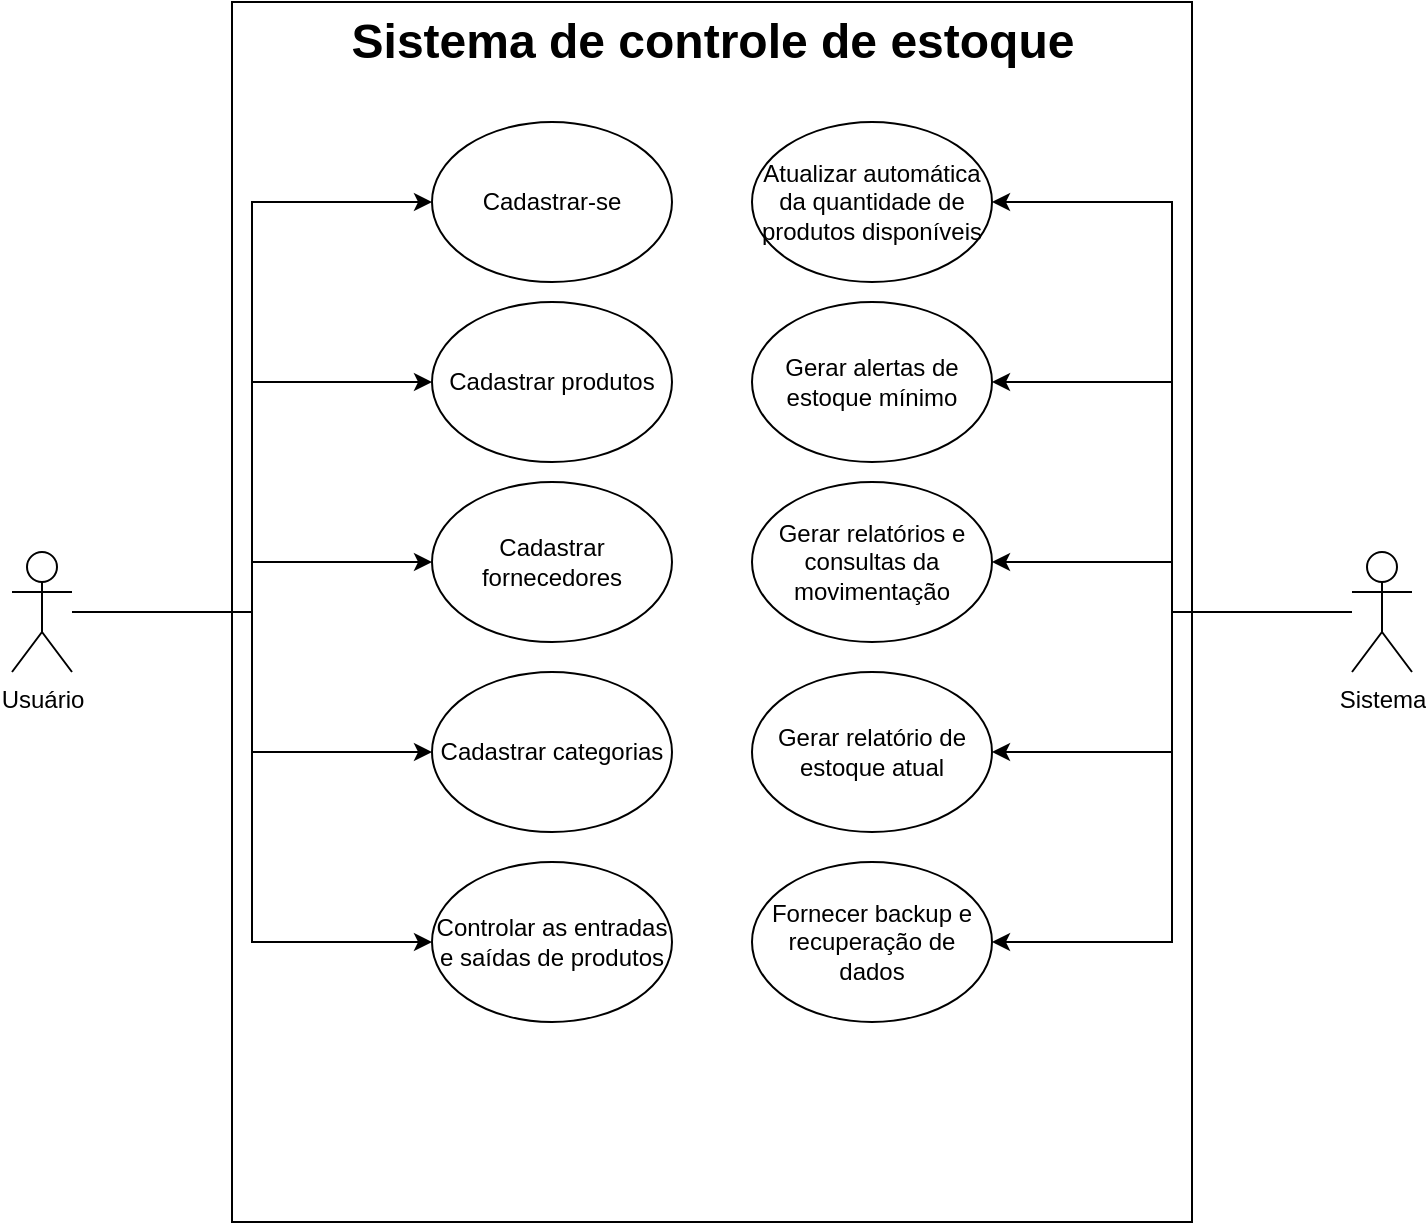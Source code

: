 <mxfile version="27.0.9">
  <diagram name="Página-1" id="z_fpFyYNm9YHtEuhNnv4">
    <mxGraphModel dx="1364" dy="656" grid="1" gridSize="10" guides="1" tooltips="1" connect="1" arrows="1" fold="1" page="1" pageScale="1" pageWidth="827" pageHeight="1169" math="0" shadow="0">
      <root>
        <mxCell id="0" />
        <mxCell id="1" parent="0" />
        <mxCell id="ke7lT3OouCT4yMKoHcO6-1" value="" style="rounded=0;whiteSpace=wrap;html=1;" vertex="1" parent="1">
          <mxGeometry x="160" y="50" width="480" height="610" as="geometry" />
        </mxCell>
        <mxCell id="ke7lT3OouCT4yMKoHcO6-2" value="Sistema de controle de estoque" style="text;strokeColor=none;fillColor=none;html=1;fontSize=24;fontStyle=1;verticalAlign=middle;align=center;" vertex="1" parent="1">
          <mxGeometry x="207" y="50" width="386" height="40" as="geometry" />
        </mxCell>
        <mxCell id="ke7lT3OouCT4yMKoHcO6-3" style="edgeStyle=orthogonalEdgeStyle;rounded=0;orthogonalLoop=1;jettySize=auto;html=1;entryX=0;entryY=0.5;entryDx=0;entryDy=0;" edge="1" parent="1" source="ke7lT3OouCT4yMKoHcO6-8" target="ke7lT3OouCT4yMKoHcO6-19">
          <mxGeometry relative="1" as="geometry" />
        </mxCell>
        <mxCell id="ke7lT3OouCT4yMKoHcO6-4" style="edgeStyle=orthogonalEdgeStyle;rounded=0;orthogonalLoop=1;jettySize=auto;html=1;entryX=0;entryY=0.5;entryDx=0;entryDy=0;" edge="1" parent="1" source="ke7lT3OouCT4yMKoHcO6-8" target="ke7lT3OouCT4yMKoHcO6-20">
          <mxGeometry relative="1" as="geometry" />
        </mxCell>
        <mxCell id="ke7lT3OouCT4yMKoHcO6-5" style="edgeStyle=orthogonalEdgeStyle;rounded=0;orthogonalLoop=1;jettySize=auto;html=1;" edge="1" parent="1" source="ke7lT3OouCT4yMKoHcO6-8" target="ke7lT3OouCT4yMKoHcO6-21">
          <mxGeometry relative="1" as="geometry" />
        </mxCell>
        <mxCell id="ke7lT3OouCT4yMKoHcO6-6" style="edgeStyle=orthogonalEdgeStyle;rounded=0;orthogonalLoop=1;jettySize=auto;html=1;entryX=0;entryY=0.5;entryDx=0;entryDy=0;" edge="1" parent="1" source="ke7lT3OouCT4yMKoHcO6-8" target="ke7lT3OouCT4yMKoHcO6-22">
          <mxGeometry relative="1" as="geometry" />
        </mxCell>
        <mxCell id="ke7lT3OouCT4yMKoHcO6-7" style="edgeStyle=orthogonalEdgeStyle;rounded=0;orthogonalLoop=1;jettySize=auto;html=1;entryX=0;entryY=0.5;entryDx=0;entryDy=0;" edge="1" parent="1" source="ke7lT3OouCT4yMKoHcO6-8" target="ke7lT3OouCT4yMKoHcO6-23">
          <mxGeometry relative="1" as="geometry" />
        </mxCell>
        <mxCell id="ke7lT3OouCT4yMKoHcO6-8" value="Usuário" style="shape=umlActor;verticalLabelPosition=bottom;verticalAlign=top;html=1;outlineConnect=0;" vertex="1" parent="1">
          <mxGeometry x="50" y="325" width="30" height="60" as="geometry" />
        </mxCell>
        <mxCell id="ke7lT3OouCT4yMKoHcO6-9" style="edgeStyle=orthogonalEdgeStyle;rounded=0;orthogonalLoop=1;jettySize=auto;html=1;entryX=1;entryY=0.5;entryDx=0;entryDy=0;" edge="1" parent="1" source="ke7lT3OouCT4yMKoHcO6-18" target="ke7lT3OouCT4yMKoHcO6-24">
          <mxGeometry relative="1" as="geometry" />
        </mxCell>
        <mxCell id="ke7lT3OouCT4yMKoHcO6-10" style="edgeStyle=orthogonalEdgeStyle;rounded=0;orthogonalLoop=1;jettySize=auto;html=1;entryX=1;entryY=0.5;entryDx=0;entryDy=0;" edge="1" parent="1" source="ke7lT3OouCT4yMKoHcO6-18" target="ke7lT3OouCT4yMKoHcO6-25">
          <mxGeometry relative="1" as="geometry" />
        </mxCell>
        <mxCell id="ke7lT3OouCT4yMKoHcO6-11" style="edgeStyle=orthogonalEdgeStyle;rounded=0;orthogonalLoop=1;jettySize=auto;html=1;" edge="1" parent="1" source="ke7lT3OouCT4yMKoHcO6-18" target="ke7lT3OouCT4yMKoHcO6-26">
          <mxGeometry relative="1" as="geometry" />
        </mxCell>
        <mxCell id="ke7lT3OouCT4yMKoHcO6-12" style="edgeStyle=orthogonalEdgeStyle;rounded=0;orthogonalLoop=1;jettySize=auto;html=1;entryX=1;entryY=0.5;entryDx=0;entryDy=0;" edge="1" parent="1" source="ke7lT3OouCT4yMKoHcO6-18" target="ke7lT3OouCT4yMKoHcO6-28">
          <mxGeometry relative="1" as="geometry" />
        </mxCell>
        <mxCell id="ke7lT3OouCT4yMKoHcO6-13" style="edgeStyle=orthogonalEdgeStyle;rounded=0;orthogonalLoop=1;jettySize=auto;html=1;entryX=1;entryY=0.5;entryDx=0;entryDy=0;" edge="1" parent="1" source="ke7lT3OouCT4yMKoHcO6-18" target="ke7lT3OouCT4yMKoHcO6-27">
          <mxGeometry relative="1" as="geometry" />
        </mxCell>
        <mxCell id="ke7lT3OouCT4yMKoHcO6-18" value="Sistema" style="shape=umlActor;verticalLabelPosition=bottom;verticalAlign=top;html=1;outlineConnect=0;" vertex="1" parent="1">
          <mxGeometry x="720" y="325" width="30" height="60" as="geometry" />
        </mxCell>
        <mxCell id="ke7lT3OouCT4yMKoHcO6-19" value="Cadastrar-se" style="ellipse;whiteSpace=wrap;html=1;fillColor=light-dark(#FFFFFF,#7E70FF);" vertex="1" parent="1">
          <mxGeometry x="260" y="110" width="120" height="80" as="geometry" />
        </mxCell>
        <mxCell id="ke7lT3OouCT4yMKoHcO6-20" value="Cadastrar produtos" style="ellipse;whiteSpace=wrap;html=1;fillColor=light-dark(#FFFFFF,#7E70FF);" vertex="1" parent="1">
          <mxGeometry x="260" y="200" width="120" height="80" as="geometry" />
        </mxCell>
        <mxCell id="ke7lT3OouCT4yMKoHcO6-21" value="Cadastrar fornecedores" style="ellipse;whiteSpace=wrap;html=1;fillColor=light-dark(#FFFFFF,#7E70FF);" vertex="1" parent="1">
          <mxGeometry x="260" y="290" width="120" height="80" as="geometry" />
        </mxCell>
        <mxCell id="ke7lT3OouCT4yMKoHcO6-22" value="Cadastrar categorias" style="ellipse;whiteSpace=wrap;html=1;fillColor=light-dark(#FFFFFF,#7E70FF);" vertex="1" parent="1">
          <mxGeometry x="260" y="385" width="120" height="80" as="geometry" />
        </mxCell>
        <mxCell id="ke7lT3OouCT4yMKoHcO6-23" value="Controlar as entradas e saídas de produtos" style="ellipse;whiteSpace=wrap;html=1;fillColor=light-dark(#FFFFFF,#7E70FF);" vertex="1" parent="1">
          <mxGeometry x="260" y="480" width="120" height="80" as="geometry" />
        </mxCell>
        <mxCell id="ke7lT3OouCT4yMKoHcO6-24" value="Atualizar automática da quantidade de produtos disponíveis" style="ellipse;whiteSpace=wrap;html=1;fillColor=light-dark(#FFFFFF,#7E70FF);" vertex="1" parent="1">
          <mxGeometry x="420" y="110" width="120" height="80" as="geometry" />
        </mxCell>
        <mxCell id="ke7lT3OouCT4yMKoHcO6-25" value="Gerar alertas de estoque mínimo" style="ellipse;whiteSpace=wrap;html=1;fillColor=light-dark(#FFFFFF,#7E70FF);" vertex="1" parent="1">
          <mxGeometry x="420" y="200" width="120" height="80" as="geometry" />
        </mxCell>
        <mxCell id="ke7lT3OouCT4yMKoHcO6-26" value="Gerar relatórios e consultas da movimentação" style="ellipse;whiteSpace=wrap;html=1;fillColor=light-dark(#FFFFFF,#7E70FF);" vertex="1" parent="1">
          <mxGeometry x="420" y="290" width="120" height="80" as="geometry" />
        </mxCell>
        <mxCell id="ke7lT3OouCT4yMKoHcO6-27" value="Gerar relatório de estoque atual" style="ellipse;whiteSpace=wrap;html=1;fillColor=light-dark(#FFFFFF,#7E70FF);" vertex="1" parent="1">
          <mxGeometry x="420" y="385" width="120" height="80" as="geometry" />
        </mxCell>
        <mxCell id="ke7lT3OouCT4yMKoHcO6-28" value="Fornecer backup e recuperação de dados" style="ellipse;whiteSpace=wrap;html=1;fillColor=light-dark(#FFFFFF,#7E70FF);" vertex="1" parent="1">
          <mxGeometry x="420" y="480" width="120" height="80" as="geometry" />
        </mxCell>
      </root>
    </mxGraphModel>
  </diagram>
</mxfile>
